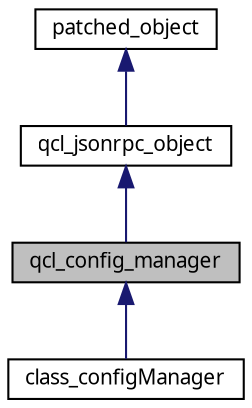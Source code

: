 digraph G
{
  edge [fontname="FreeSans.ttf",fontsize=10,labelfontname="FreeSans.ttf",labelfontsize=10];
  node [fontname="FreeSans.ttf",fontsize=10,shape=record];
  Node1 [label="qcl_config_manager",height=0.2,width=0.4,color="black", fillcolor="grey75", style="filled" fontcolor="black"];
  Node2 -> Node1 [dir=back,color="midnightblue",fontsize=10,style="solid",fontname="FreeSans.ttf"];
  Node2 [label="qcl_jsonrpc_object",height=0.2,width=0.4,color="black", fillcolor="white", style="filled",URL="$classqcl__jsonrpc__object.html"];
  Node3 -> Node2 [dir=back,color="midnightblue",fontsize=10,style="solid",fontname="FreeSans.ttf"];
  Node3 [label="patched_object",height=0.2,width=0.4,color="black", fillcolor="white", style="filled",URL="$classpatched__object.html"];
  Node1 -> Node4 [dir=back,color="midnightblue",fontsize=10,style="solid",fontname="FreeSans.ttf"];
  Node4 [label="class_configManager",height=0.2,width=0.4,color="black", fillcolor="white", style="filled",URL="$classclass__config_manager.html"];
}
